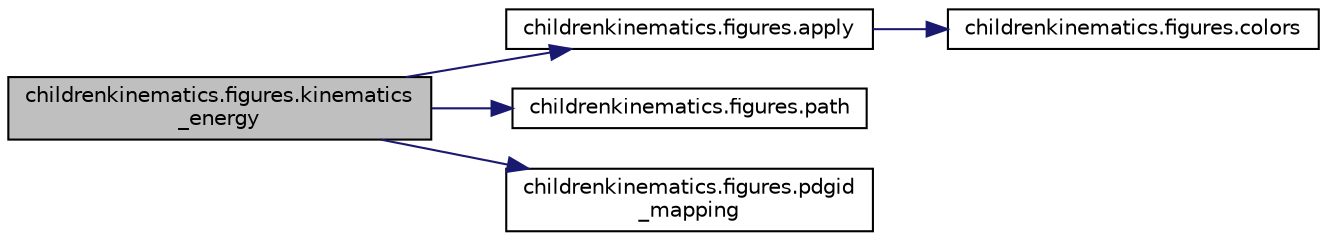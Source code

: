 digraph "childrenkinematics.figures.kinematics_energy"
{
 // INTERACTIVE_SVG=YES
 // LATEX_PDF_SIZE
  edge [fontname="Helvetica",fontsize="10",labelfontname="Helvetica",labelfontsize="10"];
  node [fontname="Helvetica",fontsize="10",shape=record];
  rankdir="LR";
  Node1 [label="childrenkinematics.figures.kinematics\l_energy",height=0.2,width=0.4,color="black", fillcolor="grey75", style="filled", fontcolor="black",tooltip=" "];
  Node1 -> Node2 [color="midnightblue",fontsize="10",style="solid",fontname="Helvetica"];
  Node2 [label="childrenkinematics.figures.apply",height=0.2,width=0.4,color="black", fillcolor="white", style="filled",URL="$namespacechildrenkinematics_1_1figures.html#ab80f4cf948eb988fce6030ca8bd484ea",tooltip=" "];
  Node2 -> Node3 [color="midnightblue",fontsize="10",style="solid",fontname="Helvetica"];
  Node3 [label="childrenkinematics.figures.colors",height=0.2,width=0.4,color="black", fillcolor="white", style="filled",URL="$namespacechildrenkinematics_1_1figures.html#a1db10a00f5509607310e56bd7867affd",tooltip=" "];
  Node1 -> Node4 [color="midnightblue",fontsize="10",style="solid",fontname="Helvetica"];
  Node4 [label="childrenkinematics.figures.path",height=0.2,width=0.4,color="black", fillcolor="white", style="filled",URL="$namespacechildrenkinematics_1_1figures.html#a4b217acaa3fe7d5c60c04978cbf782dc",tooltip=" "];
  Node1 -> Node5 [color="midnightblue",fontsize="10",style="solid",fontname="Helvetica"];
  Node5 [label="childrenkinematics.figures.pdgid\l_mapping",height=0.2,width=0.4,color="black", fillcolor="white", style="filled",URL="$namespacechildrenkinematics_1_1figures.html#a63c652f6cdb548c7559b0d9acb5fa100",tooltip=" "];
}
